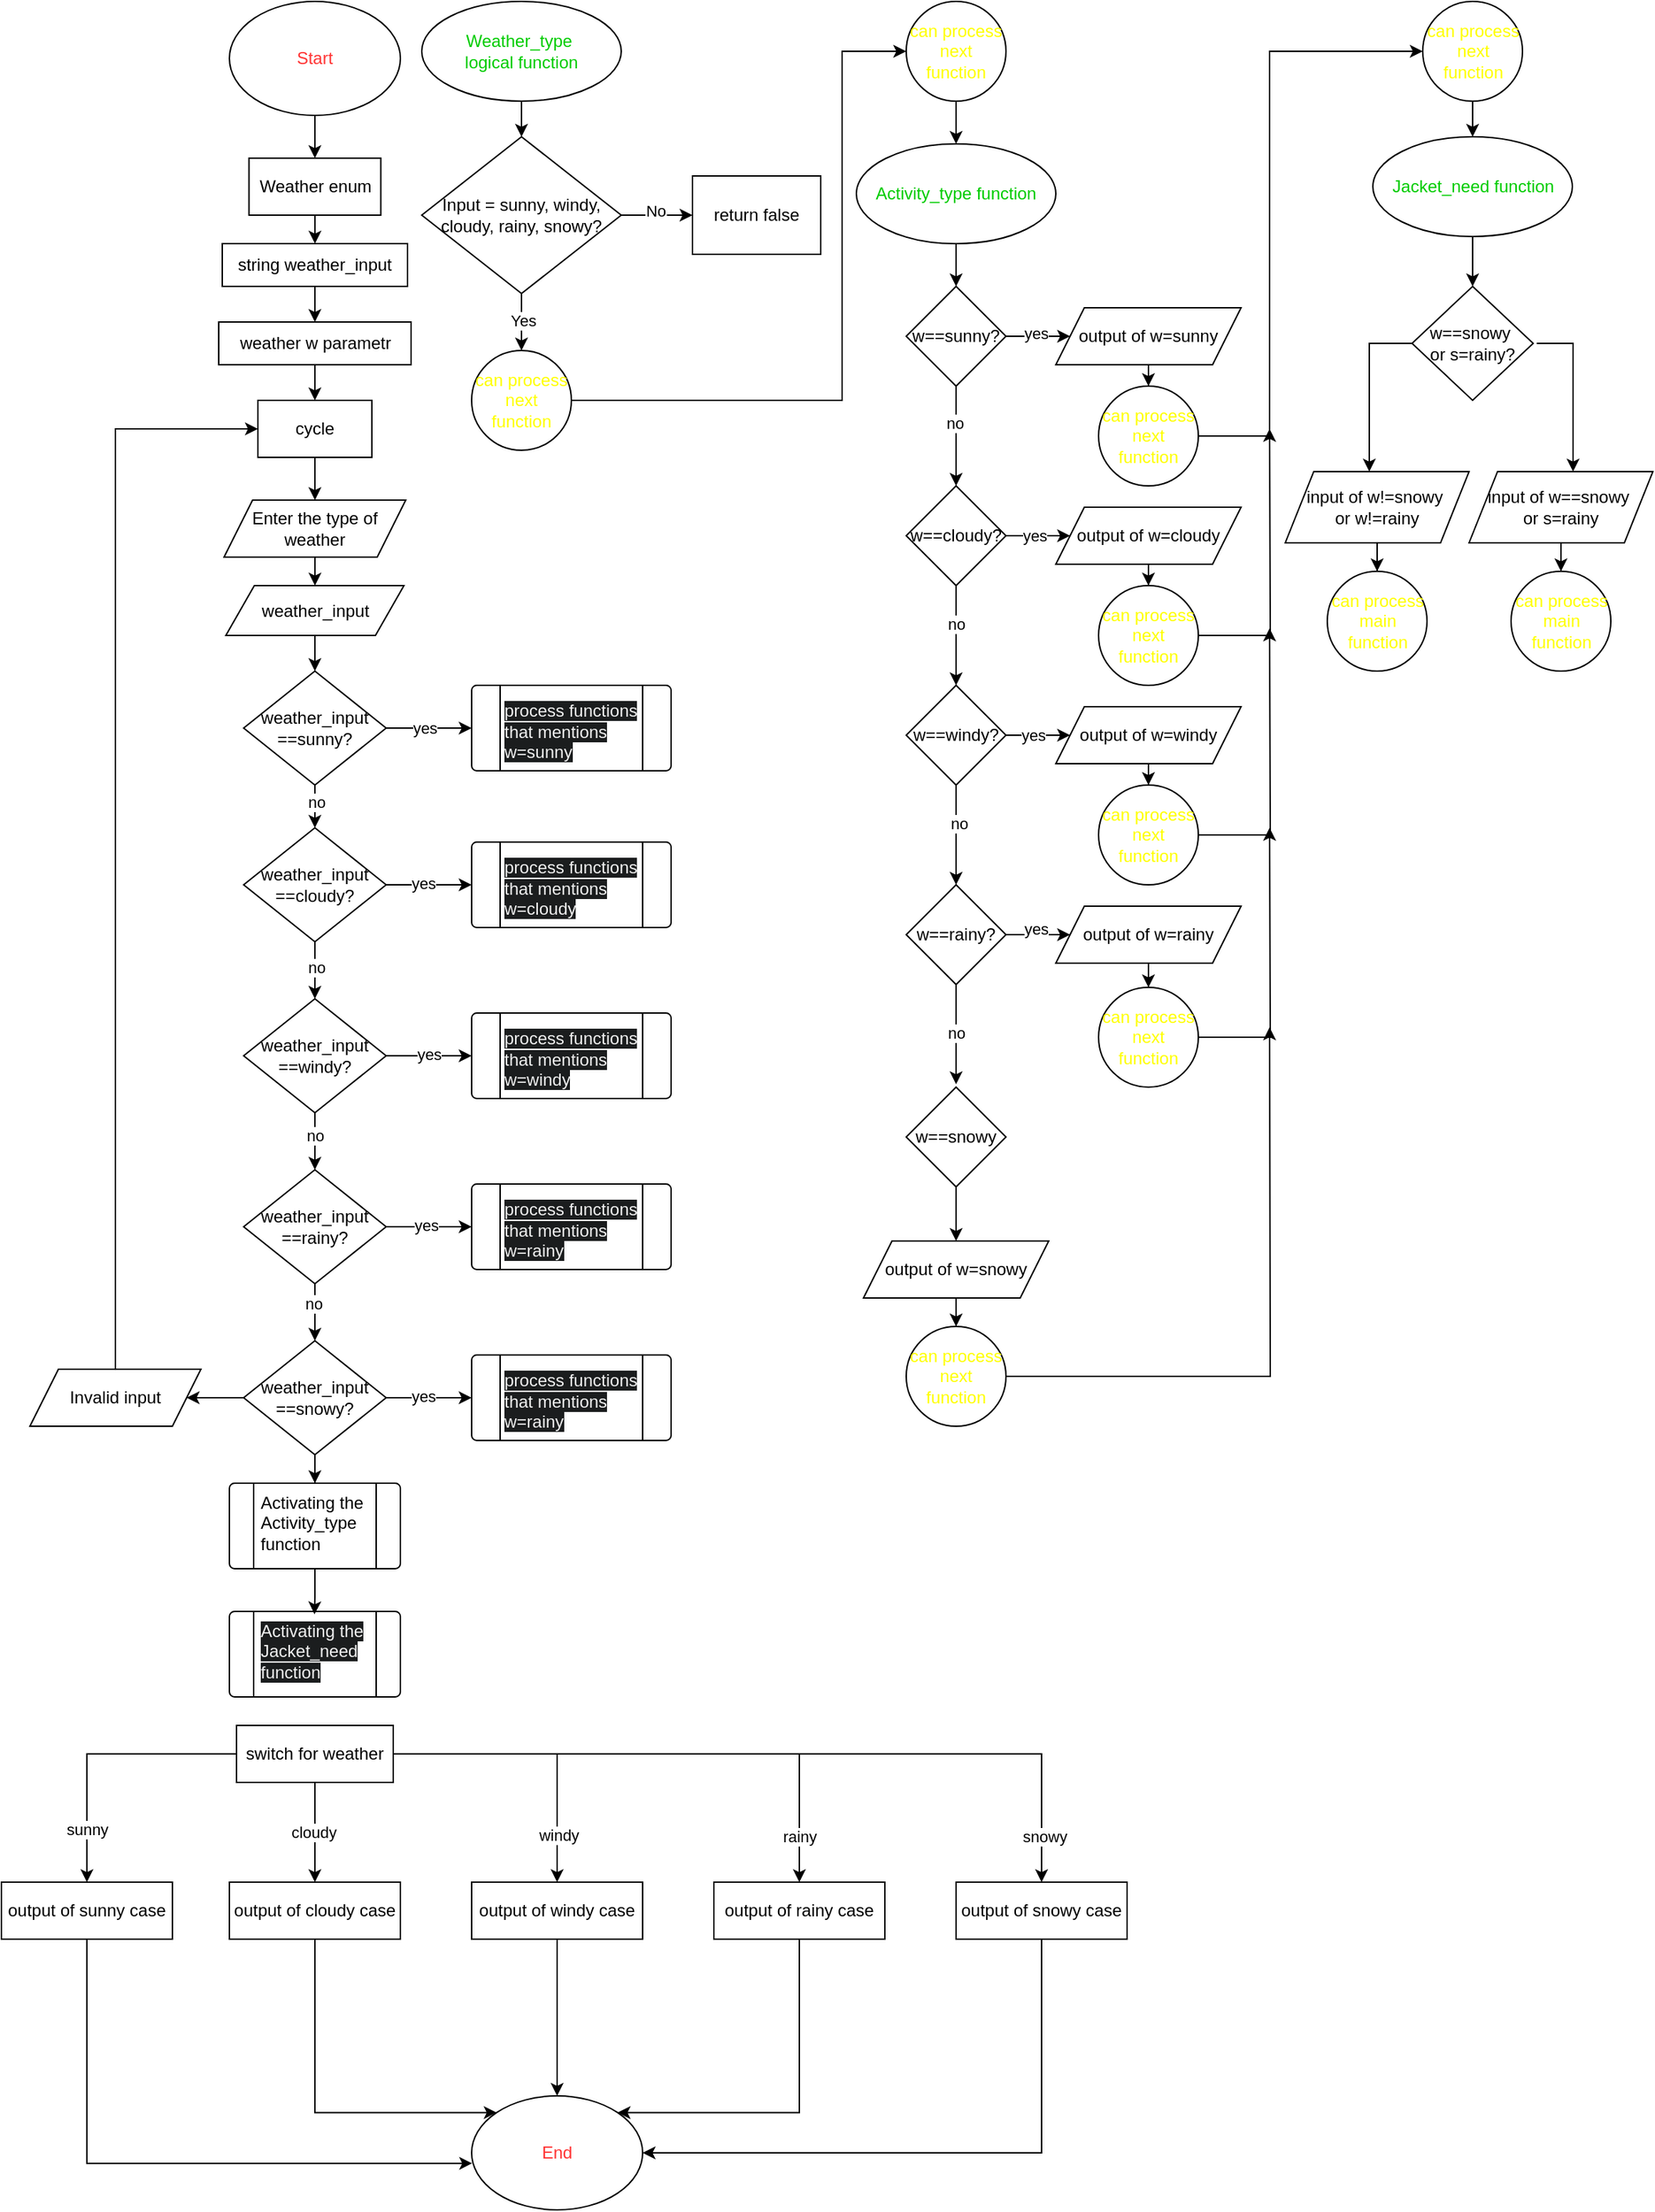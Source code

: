 <mxfile version="24.7.17">
  <diagram name="Страница — 1" id="KO-LhqCNToSgRL-L9lDW">
    <mxGraphModel dx="1221" dy="717" grid="1" gridSize="10" guides="1" tooltips="1" connect="1" arrows="1" fold="1" page="1" pageScale="1" pageWidth="1169" pageHeight="1654" math="0" shadow="0">
      <root>
        <mxCell id="0" />
        <mxCell id="1" parent="0" />
        <mxCell id="frXkskpRQ1eDV_mQN84O-4" style="edgeStyle=orthogonalEdgeStyle;rounded=0;orthogonalLoop=1;jettySize=auto;html=1;entryX=0.5;entryY=0;entryDx=0;entryDy=0;" edge="1" parent="1" source="frXkskpRQ1eDV_mQN84O-1" target="frXkskpRQ1eDV_mQN84O-2">
          <mxGeometry relative="1" as="geometry" />
        </mxCell>
        <mxCell id="frXkskpRQ1eDV_mQN84O-1" value="&lt;font color=&quot;#ff3333&quot;&gt;Start&lt;/font&gt;" style="ellipse;whiteSpace=wrap;html=1;" vertex="1" parent="1">
          <mxGeometry x="170" y="30" width="120" height="80" as="geometry" />
        </mxCell>
        <mxCell id="frXkskpRQ1eDV_mQN84O-156" style="edgeStyle=orthogonalEdgeStyle;rounded=0;orthogonalLoop=1;jettySize=auto;html=1;" edge="1" parent="1" source="frXkskpRQ1eDV_mQN84O-2" target="frXkskpRQ1eDV_mQN84O-155">
          <mxGeometry relative="1" as="geometry" />
        </mxCell>
        <mxCell id="frXkskpRQ1eDV_mQN84O-2" value="Weather enum" style="rounded=0;whiteSpace=wrap;html=1;" vertex="1" parent="1">
          <mxGeometry x="183.75" y="140" width="92.5" height="40" as="geometry" />
        </mxCell>
        <mxCell id="frXkskpRQ1eDV_mQN84O-6" value="" style="verticalLabelPosition=bottom;verticalAlign=top;html=1;shape=process;whiteSpace=wrap;rounded=1;size=0.14;arcSize=6;" vertex="1" parent="1">
          <mxGeometry x="340" y="510" width="140" height="60" as="geometry" />
        </mxCell>
        <mxCell id="frXkskpRQ1eDV_mQN84O-38" value="" style="group" vertex="1" connectable="0" parent="1">
          <mxGeometry x="305" y="30" width="280" height="315" as="geometry" />
        </mxCell>
        <mxCell id="frXkskpRQ1eDV_mQN84O-9" style="edgeStyle=orthogonalEdgeStyle;rounded=0;orthogonalLoop=1;jettySize=auto;html=1;" edge="1" parent="frXkskpRQ1eDV_mQN84O-38" source="frXkskpRQ1eDV_mQN84O-7" target="frXkskpRQ1eDV_mQN84O-8">
          <mxGeometry relative="1" as="geometry" />
        </mxCell>
        <mxCell id="frXkskpRQ1eDV_mQN84O-7" value="&lt;font color=&quot;#00cc00&quot;&gt;Weather_type&amp;nbsp;&lt;/font&gt;&lt;div&gt;&lt;font color=&quot;#00cc00&quot;&gt;logical function&lt;/font&gt;&lt;/div&gt;" style="ellipse;whiteSpace=wrap;html=1;" vertex="1" parent="frXkskpRQ1eDV_mQN84O-38">
          <mxGeometry width="140" height="70" as="geometry" />
        </mxCell>
        <mxCell id="frXkskpRQ1eDV_mQN84O-12" style="edgeStyle=orthogonalEdgeStyle;rounded=0;orthogonalLoop=1;jettySize=auto;html=1;" edge="1" parent="frXkskpRQ1eDV_mQN84O-38" source="frXkskpRQ1eDV_mQN84O-8">
          <mxGeometry relative="1" as="geometry">
            <mxPoint x="190" y="150" as="targetPoint" />
          </mxGeometry>
        </mxCell>
        <mxCell id="frXkskpRQ1eDV_mQN84O-13" value="No" style="edgeLabel;html=1;align=center;verticalAlign=middle;resizable=0;points=[];" vertex="1" connectable="0" parent="frXkskpRQ1eDV_mQN84O-12">
          <mxGeometry x="-0.05" y="3" relative="1" as="geometry">
            <mxPoint as="offset" />
          </mxGeometry>
        </mxCell>
        <mxCell id="frXkskpRQ1eDV_mQN84O-15" style="edgeStyle=orthogonalEdgeStyle;rounded=0;orthogonalLoop=1;jettySize=auto;html=1;" edge="1" parent="frXkskpRQ1eDV_mQN84O-38" source="frXkskpRQ1eDV_mQN84O-8">
          <mxGeometry relative="1" as="geometry">
            <mxPoint x="70" y="245" as="targetPoint" />
          </mxGeometry>
        </mxCell>
        <mxCell id="frXkskpRQ1eDV_mQN84O-16" value="Yes" style="edgeLabel;html=1;align=center;verticalAlign=middle;resizable=0;points=[];" vertex="1" connectable="0" parent="frXkskpRQ1eDV_mQN84O-15">
          <mxGeometry x="-0.095" y="1" relative="1" as="geometry">
            <mxPoint as="offset" />
          </mxGeometry>
        </mxCell>
        <mxCell id="frXkskpRQ1eDV_mQN84O-8" value="Input = sunny, windy, cloudy, rainy, snowy?" style="rhombus;whiteSpace=wrap;html=1;" vertex="1" parent="frXkskpRQ1eDV_mQN84O-38">
          <mxGeometry y="95" width="140" height="110" as="geometry" />
        </mxCell>
        <mxCell id="frXkskpRQ1eDV_mQN84O-14" value="return false" style="rounded=0;whiteSpace=wrap;html=1;" vertex="1" parent="frXkskpRQ1eDV_mQN84O-38">
          <mxGeometry x="190" y="122.5" width="90" height="55" as="geometry" />
        </mxCell>
        <mxCell id="frXkskpRQ1eDV_mQN84O-19" value="&lt;font color=&quot;#ffff00&quot;&gt;can process next function&lt;/font&gt;" style="ellipse;whiteSpace=wrap;html=1;" vertex="1" parent="frXkskpRQ1eDV_mQN84O-38">
          <mxGeometry x="35" y="245" width="70" height="70" as="geometry" />
        </mxCell>
        <mxCell id="frXkskpRQ1eDV_mQN84O-69" value="" style="group" vertex="1" connectable="0" parent="1">
          <mxGeometry x="610" y="30" width="270" height="1000" as="geometry" />
        </mxCell>
        <mxCell id="frXkskpRQ1eDV_mQN84O-23" style="edgeStyle=orthogonalEdgeStyle;rounded=0;orthogonalLoop=1;jettySize=auto;html=1;entryX=0.5;entryY=0;entryDx=0;entryDy=0;" edge="1" parent="frXkskpRQ1eDV_mQN84O-69" source="frXkskpRQ1eDV_mQN84O-18" target="frXkskpRQ1eDV_mQN84O-22">
          <mxGeometry relative="1" as="geometry" />
        </mxCell>
        <mxCell id="frXkskpRQ1eDV_mQN84O-18" value="&lt;font color=&quot;#00cc00&quot;&gt;Activity_type function&lt;/font&gt;" style="ellipse;whiteSpace=wrap;html=1;" vertex="1" parent="frXkskpRQ1eDV_mQN84O-69">
          <mxGeometry y="100" width="140" height="70" as="geometry" />
        </mxCell>
        <mxCell id="frXkskpRQ1eDV_mQN84O-21" style="edgeStyle=orthogonalEdgeStyle;rounded=0;orthogonalLoop=1;jettySize=auto;html=1;entryX=0.5;entryY=0;entryDx=0;entryDy=0;" edge="1" parent="frXkskpRQ1eDV_mQN84O-69" source="frXkskpRQ1eDV_mQN84O-20" target="frXkskpRQ1eDV_mQN84O-18">
          <mxGeometry relative="1" as="geometry" />
        </mxCell>
        <mxCell id="frXkskpRQ1eDV_mQN84O-20" value="&lt;font color=&quot;#ffff00&quot;&gt;can process next function&lt;/font&gt;" style="ellipse;whiteSpace=wrap;html=1;" vertex="1" parent="frXkskpRQ1eDV_mQN84O-69">
          <mxGeometry x="35" width="70" height="70" as="geometry" />
        </mxCell>
        <mxCell id="frXkskpRQ1eDV_mQN84O-25" style="edgeStyle=orthogonalEdgeStyle;rounded=0;orthogonalLoop=1;jettySize=auto;html=1;" edge="1" parent="frXkskpRQ1eDV_mQN84O-69" source="frXkskpRQ1eDV_mQN84O-22" target="frXkskpRQ1eDV_mQN84O-24">
          <mxGeometry relative="1" as="geometry" />
        </mxCell>
        <mxCell id="frXkskpRQ1eDV_mQN84O-29" value="yes" style="edgeLabel;html=1;align=center;verticalAlign=middle;resizable=0;points=[];" vertex="1" connectable="0" parent="frXkskpRQ1eDV_mQN84O-25">
          <mxGeometry x="0.127" y="2" relative="1" as="geometry">
            <mxPoint as="offset" />
          </mxGeometry>
        </mxCell>
        <mxCell id="frXkskpRQ1eDV_mQN84O-34" style="edgeStyle=orthogonalEdgeStyle;rounded=0;orthogonalLoop=1;jettySize=auto;html=1;" edge="1" parent="frXkskpRQ1eDV_mQN84O-69" source="frXkskpRQ1eDV_mQN84O-22" target="frXkskpRQ1eDV_mQN84O-26">
          <mxGeometry relative="1" as="geometry" />
        </mxCell>
        <mxCell id="frXkskpRQ1eDV_mQN84O-48" value="no" style="edgeLabel;html=1;align=center;verticalAlign=middle;resizable=0;points=[];" vertex="1" connectable="0" parent="frXkskpRQ1eDV_mQN84O-34">
          <mxGeometry x="-0.276" y="-1" relative="1" as="geometry">
            <mxPoint as="offset" />
          </mxGeometry>
        </mxCell>
        <mxCell id="frXkskpRQ1eDV_mQN84O-22" value="w==sunny?" style="rhombus;whiteSpace=wrap;html=1;" vertex="1" parent="frXkskpRQ1eDV_mQN84O-69">
          <mxGeometry x="35" y="200" width="70" height="70" as="geometry" />
        </mxCell>
        <mxCell id="frXkskpRQ1eDV_mQN84O-36" style="edgeStyle=orthogonalEdgeStyle;rounded=0;orthogonalLoop=1;jettySize=auto;html=1;" edge="1" parent="frXkskpRQ1eDV_mQN84O-69" source="frXkskpRQ1eDV_mQN84O-24" target="frXkskpRQ1eDV_mQN84O-33">
          <mxGeometry relative="1" as="geometry" />
        </mxCell>
        <mxCell id="frXkskpRQ1eDV_mQN84O-24" value="output of w=sunny" style="shape=parallelogram;perimeter=parallelogramPerimeter;whiteSpace=wrap;html=1;fixedSize=1;" vertex="1" parent="frXkskpRQ1eDV_mQN84O-69">
          <mxGeometry x="140" y="215" width="130" height="40" as="geometry" />
        </mxCell>
        <mxCell id="frXkskpRQ1eDV_mQN84O-31" style="edgeStyle=orthogonalEdgeStyle;rounded=0;orthogonalLoop=1;jettySize=auto;html=1;" edge="1" parent="frXkskpRQ1eDV_mQN84O-69" source="frXkskpRQ1eDV_mQN84O-26" target="frXkskpRQ1eDV_mQN84O-30">
          <mxGeometry relative="1" as="geometry" />
        </mxCell>
        <mxCell id="frXkskpRQ1eDV_mQN84O-32" value="yes" style="edgeLabel;html=1;align=center;verticalAlign=middle;resizable=0;points=[];" vertex="1" connectable="0" parent="frXkskpRQ1eDV_mQN84O-31">
          <mxGeometry x="0.091" relative="1" as="geometry">
            <mxPoint as="offset" />
          </mxGeometry>
        </mxCell>
        <mxCell id="frXkskpRQ1eDV_mQN84O-40" style="edgeStyle=orthogonalEdgeStyle;rounded=0;orthogonalLoop=1;jettySize=auto;html=1;" edge="1" parent="frXkskpRQ1eDV_mQN84O-69" source="frXkskpRQ1eDV_mQN84O-26" target="frXkskpRQ1eDV_mQN84O-39">
          <mxGeometry relative="1" as="geometry" />
        </mxCell>
        <mxCell id="frXkskpRQ1eDV_mQN84O-49" value="no" style="edgeLabel;html=1;align=center;verticalAlign=middle;resizable=0;points=[];" vertex="1" connectable="0" parent="frXkskpRQ1eDV_mQN84O-40">
          <mxGeometry x="-0.248" relative="1" as="geometry">
            <mxPoint as="offset" />
          </mxGeometry>
        </mxCell>
        <mxCell id="frXkskpRQ1eDV_mQN84O-26" value="w==cloudy?" style="rhombus;whiteSpace=wrap;html=1;" vertex="1" parent="frXkskpRQ1eDV_mQN84O-69">
          <mxGeometry x="35" y="340" width="70" height="70" as="geometry" />
        </mxCell>
        <mxCell id="frXkskpRQ1eDV_mQN84O-45" style="edgeStyle=orthogonalEdgeStyle;rounded=0;orthogonalLoop=1;jettySize=auto;html=1;" edge="1" parent="frXkskpRQ1eDV_mQN84O-69" source="frXkskpRQ1eDV_mQN84O-30" target="frXkskpRQ1eDV_mQN84O-44">
          <mxGeometry relative="1" as="geometry" />
        </mxCell>
        <mxCell id="frXkskpRQ1eDV_mQN84O-30" value="output of w=cloudy" style="shape=parallelogram;perimeter=parallelogramPerimeter;whiteSpace=wrap;html=1;fixedSize=1;" vertex="1" parent="frXkskpRQ1eDV_mQN84O-69">
          <mxGeometry x="140" y="355" width="130" height="40" as="geometry" />
        </mxCell>
        <mxCell id="frXkskpRQ1eDV_mQN84O-33" value="&lt;font color=&quot;#ffff00&quot;&gt;can process next function&lt;/font&gt;" style="ellipse;whiteSpace=wrap;html=1;" vertex="1" parent="frXkskpRQ1eDV_mQN84O-69">
          <mxGeometry x="170" y="270" width="70" height="70" as="geometry" />
        </mxCell>
        <mxCell id="frXkskpRQ1eDV_mQN84O-42" style="edgeStyle=orthogonalEdgeStyle;rounded=0;orthogonalLoop=1;jettySize=auto;html=1;" edge="1" parent="frXkskpRQ1eDV_mQN84O-69" source="frXkskpRQ1eDV_mQN84O-39" target="frXkskpRQ1eDV_mQN84O-41">
          <mxGeometry relative="1" as="geometry" />
        </mxCell>
        <mxCell id="frXkskpRQ1eDV_mQN84O-43" value="yes" style="edgeLabel;html=1;align=center;verticalAlign=middle;resizable=0;points=[];" vertex="1" connectable="0" parent="frXkskpRQ1eDV_mQN84O-42">
          <mxGeometry x="0.042" relative="1" as="geometry">
            <mxPoint as="offset" />
          </mxGeometry>
        </mxCell>
        <mxCell id="frXkskpRQ1eDV_mQN84O-47" style="edgeStyle=orthogonalEdgeStyle;rounded=0;orthogonalLoop=1;jettySize=auto;html=1;" edge="1" parent="frXkskpRQ1eDV_mQN84O-69" source="frXkskpRQ1eDV_mQN84O-39" target="frXkskpRQ1eDV_mQN84O-46">
          <mxGeometry relative="1" as="geometry" />
        </mxCell>
        <mxCell id="frXkskpRQ1eDV_mQN84O-50" value="no" style="edgeLabel;html=1;align=center;verticalAlign=middle;resizable=0;points=[];" vertex="1" connectable="0" parent="frXkskpRQ1eDV_mQN84O-47">
          <mxGeometry x="-0.248" y="2" relative="1" as="geometry">
            <mxPoint as="offset" />
          </mxGeometry>
        </mxCell>
        <mxCell id="frXkskpRQ1eDV_mQN84O-39" value="w==windy?" style="rhombus;whiteSpace=wrap;html=1;" vertex="1" parent="frXkskpRQ1eDV_mQN84O-69">
          <mxGeometry x="35" y="480" width="70" height="70" as="geometry" />
        </mxCell>
        <mxCell id="frXkskpRQ1eDV_mQN84O-68" style="edgeStyle=orthogonalEdgeStyle;rounded=0;orthogonalLoop=1;jettySize=auto;html=1;" edge="1" parent="frXkskpRQ1eDV_mQN84O-69" source="frXkskpRQ1eDV_mQN84O-41" target="frXkskpRQ1eDV_mQN84O-65">
          <mxGeometry relative="1" as="geometry" />
        </mxCell>
        <mxCell id="frXkskpRQ1eDV_mQN84O-41" value="output of w=windy" style="shape=parallelogram;perimeter=parallelogramPerimeter;whiteSpace=wrap;html=1;fixedSize=1;" vertex="1" parent="frXkskpRQ1eDV_mQN84O-69">
          <mxGeometry x="140" y="495" width="130" height="40" as="geometry" />
        </mxCell>
        <mxCell id="frXkskpRQ1eDV_mQN84O-151" style="edgeStyle=orthogonalEdgeStyle;rounded=0;orthogonalLoop=1;jettySize=auto;html=1;" edge="1" parent="frXkskpRQ1eDV_mQN84O-69" source="frXkskpRQ1eDV_mQN84O-44">
          <mxGeometry relative="1" as="geometry">
            <mxPoint x="290" y="300" as="targetPoint" />
          </mxGeometry>
        </mxCell>
        <mxCell id="frXkskpRQ1eDV_mQN84O-44" value="&lt;font color=&quot;#ffff00&quot;&gt;can process next function&lt;/font&gt;" style="ellipse;whiteSpace=wrap;html=1;" vertex="1" parent="frXkskpRQ1eDV_mQN84O-69">
          <mxGeometry x="170" y="410" width="70" height="70" as="geometry" />
        </mxCell>
        <mxCell id="frXkskpRQ1eDV_mQN84O-54" style="edgeStyle=orthogonalEdgeStyle;rounded=0;orthogonalLoop=1;jettySize=auto;html=1;" edge="1" parent="frXkskpRQ1eDV_mQN84O-69" source="frXkskpRQ1eDV_mQN84O-46">
          <mxGeometry relative="1" as="geometry">
            <mxPoint x="70" y="760" as="targetPoint" />
          </mxGeometry>
        </mxCell>
        <mxCell id="frXkskpRQ1eDV_mQN84O-55" value="no" style="edgeLabel;html=1;align=center;verticalAlign=middle;resizable=0;points=[];" vertex="1" connectable="0" parent="frXkskpRQ1eDV_mQN84O-54">
          <mxGeometry x="-0.054" relative="1" as="geometry">
            <mxPoint as="offset" />
          </mxGeometry>
        </mxCell>
        <mxCell id="frXkskpRQ1eDV_mQN84O-59" style="edgeStyle=orthogonalEdgeStyle;rounded=0;orthogonalLoop=1;jettySize=auto;html=1;entryX=0;entryY=0.5;entryDx=0;entryDy=0;" edge="1" parent="frXkskpRQ1eDV_mQN84O-69" source="frXkskpRQ1eDV_mQN84O-46" target="frXkskpRQ1eDV_mQN84O-56">
          <mxGeometry relative="1" as="geometry" />
        </mxCell>
        <mxCell id="frXkskpRQ1eDV_mQN84O-60" value="yes" style="edgeLabel;html=1;align=center;verticalAlign=middle;resizable=0;points=[];" vertex="1" connectable="0" parent="frXkskpRQ1eDV_mQN84O-59">
          <mxGeometry x="0.115" y="4" relative="1" as="geometry">
            <mxPoint as="offset" />
          </mxGeometry>
        </mxCell>
        <mxCell id="frXkskpRQ1eDV_mQN84O-46" value="w==rainy?" style="rhombus;whiteSpace=wrap;html=1;" vertex="1" parent="frXkskpRQ1eDV_mQN84O-69">
          <mxGeometry x="35" y="620" width="70" height="70" as="geometry" />
        </mxCell>
        <mxCell id="frXkskpRQ1eDV_mQN84O-61" style="edgeStyle=orthogonalEdgeStyle;rounded=0;orthogonalLoop=1;jettySize=auto;html=1;entryX=0.5;entryY=0;entryDx=0;entryDy=0;" edge="1" parent="frXkskpRQ1eDV_mQN84O-69" source="frXkskpRQ1eDV_mQN84O-51" target="frXkskpRQ1eDV_mQN84O-52">
          <mxGeometry relative="1" as="geometry" />
        </mxCell>
        <mxCell id="frXkskpRQ1eDV_mQN84O-51" value="w==snowy" style="rhombus;whiteSpace=wrap;html=1;" vertex="1" parent="frXkskpRQ1eDV_mQN84O-69">
          <mxGeometry x="35" y="762" width="70" height="70" as="geometry" />
        </mxCell>
        <mxCell id="frXkskpRQ1eDV_mQN84O-63" style="edgeStyle=orthogonalEdgeStyle;rounded=0;orthogonalLoop=1;jettySize=auto;html=1;entryX=0.5;entryY=0;entryDx=0;entryDy=0;" edge="1" parent="frXkskpRQ1eDV_mQN84O-69" source="frXkskpRQ1eDV_mQN84O-52" target="frXkskpRQ1eDV_mQN84O-62">
          <mxGeometry relative="1" as="geometry" />
        </mxCell>
        <mxCell id="frXkskpRQ1eDV_mQN84O-52" value="output of w=snowy" style="shape=parallelogram;perimeter=parallelogramPerimeter;whiteSpace=wrap;html=1;fixedSize=1;" vertex="1" parent="frXkskpRQ1eDV_mQN84O-69">
          <mxGeometry x="5" y="870" width="130" height="40" as="geometry" />
        </mxCell>
        <mxCell id="frXkskpRQ1eDV_mQN84O-67" style="edgeStyle=orthogonalEdgeStyle;rounded=0;orthogonalLoop=1;jettySize=auto;html=1;" edge="1" parent="frXkskpRQ1eDV_mQN84O-69" source="frXkskpRQ1eDV_mQN84O-56" target="frXkskpRQ1eDV_mQN84O-64">
          <mxGeometry relative="1" as="geometry" />
        </mxCell>
        <mxCell id="frXkskpRQ1eDV_mQN84O-56" value="output of w=rainy" style="shape=parallelogram;perimeter=parallelogramPerimeter;whiteSpace=wrap;html=1;fixedSize=1;" vertex="1" parent="frXkskpRQ1eDV_mQN84O-69">
          <mxGeometry x="140" y="635" width="130" height="40" as="geometry" />
        </mxCell>
        <mxCell id="frXkskpRQ1eDV_mQN84O-154" style="edgeStyle=orthogonalEdgeStyle;rounded=0;orthogonalLoop=1;jettySize=auto;html=1;" edge="1" parent="frXkskpRQ1eDV_mQN84O-69" source="frXkskpRQ1eDV_mQN84O-62">
          <mxGeometry relative="1" as="geometry">
            <mxPoint x="290" y="720" as="targetPoint" />
          </mxGeometry>
        </mxCell>
        <mxCell id="frXkskpRQ1eDV_mQN84O-62" value="&lt;font color=&quot;#ffff00&quot;&gt;can process next function&lt;/font&gt;" style="ellipse;whiteSpace=wrap;html=1;" vertex="1" parent="frXkskpRQ1eDV_mQN84O-69">
          <mxGeometry x="35" y="930" width="70" height="70" as="geometry" />
        </mxCell>
        <mxCell id="frXkskpRQ1eDV_mQN84O-153" style="edgeStyle=orthogonalEdgeStyle;rounded=0;orthogonalLoop=1;jettySize=auto;html=1;" edge="1" parent="frXkskpRQ1eDV_mQN84O-69" source="frXkskpRQ1eDV_mQN84O-64">
          <mxGeometry relative="1" as="geometry">
            <mxPoint x="290" y="580" as="targetPoint" />
          </mxGeometry>
        </mxCell>
        <mxCell id="frXkskpRQ1eDV_mQN84O-64" value="&lt;font color=&quot;#ffff00&quot;&gt;can process next function&lt;/font&gt;" style="ellipse;whiteSpace=wrap;html=1;" vertex="1" parent="frXkskpRQ1eDV_mQN84O-69">
          <mxGeometry x="170" y="692" width="70" height="70" as="geometry" />
        </mxCell>
        <mxCell id="frXkskpRQ1eDV_mQN84O-152" style="edgeStyle=orthogonalEdgeStyle;rounded=0;orthogonalLoop=1;jettySize=auto;html=1;" edge="1" parent="frXkskpRQ1eDV_mQN84O-69" source="frXkskpRQ1eDV_mQN84O-65">
          <mxGeometry relative="1" as="geometry">
            <mxPoint x="290" y="440" as="targetPoint" />
          </mxGeometry>
        </mxCell>
        <mxCell id="frXkskpRQ1eDV_mQN84O-65" value="&lt;font color=&quot;#ffff00&quot;&gt;can process next function&lt;/font&gt;" style="ellipse;whiteSpace=wrap;html=1;" vertex="1" parent="frXkskpRQ1eDV_mQN84O-69">
          <mxGeometry x="170" y="550" width="70" height="70" as="geometry" />
        </mxCell>
        <mxCell id="frXkskpRQ1eDV_mQN84O-71" style="edgeStyle=orthogonalEdgeStyle;rounded=0;orthogonalLoop=1;jettySize=auto;html=1;entryX=0;entryY=0.5;entryDx=0;entryDy=0;" edge="1" parent="1" source="frXkskpRQ1eDV_mQN84O-19" target="frXkskpRQ1eDV_mQN84O-20">
          <mxGeometry relative="1" as="geometry">
            <mxPoint x="600" y="70" as="targetPoint" />
            <Array as="points">
              <mxPoint x="600" y="310" />
              <mxPoint x="600" y="65" />
            </Array>
          </mxGeometry>
        </mxCell>
        <mxCell id="frXkskpRQ1eDV_mQN84O-136" style="edgeStyle=orthogonalEdgeStyle;rounded=0;orthogonalLoop=1;jettySize=auto;html=1;" edge="1" parent="1" source="frXkskpRQ1eDV_mQN84O-125" target="frXkskpRQ1eDV_mQN84O-128">
          <mxGeometry relative="1" as="geometry" />
        </mxCell>
        <mxCell id="frXkskpRQ1eDV_mQN84O-125" value="&lt;font color=&quot;#ffff00&quot;&gt;can process next function&lt;/font&gt;" style="ellipse;whiteSpace=wrap;html=1;" vertex="1" parent="1">
          <mxGeometry x="1007.5" y="30" width="70" height="70" as="geometry" />
        </mxCell>
        <mxCell id="frXkskpRQ1eDV_mQN84O-139" value="" style="edgeStyle=orthogonalEdgeStyle;rounded=0;orthogonalLoop=1;jettySize=auto;html=1;" edge="1" parent="1" source="frXkskpRQ1eDV_mQN84O-128" target="frXkskpRQ1eDV_mQN84O-137">
          <mxGeometry relative="1" as="geometry" />
        </mxCell>
        <mxCell id="frXkskpRQ1eDV_mQN84O-128" value="&lt;font color=&quot;#00cc00&quot;&gt;Jacket_need&lt;/font&gt;&lt;span style=&quot;color: rgb(0, 204, 0); background-color: initial;&quot;&gt;&amp;nbsp;function&lt;/span&gt;" style="ellipse;whiteSpace=wrap;html=1;" vertex="1" parent="1">
          <mxGeometry x="972.5" y="125" width="140" height="70" as="geometry" />
        </mxCell>
        <mxCell id="frXkskpRQ1eDV_mQN84O-143" style="edgeStyle=orthogonalEdgeStyle;rounded=0;orthogonalLoop=1;jettySize=auto;html=1;" edge="1" parent="1">
          <mxGeometry relative="1" as="geometry">
            <mxPoint x="970" y="360" as="targetPoint" />
            <mxPoint x="1000" y="270" as="sourcePoint" />
            <Array as="points">
              <mxPoint x="970" y="270" />
              <mxPoint x="970" y="360" />
            </Array>
          </mxGeometry>
        </mxCell>
        <mxCell id="frXkskpRQ1eDV_mQN84O-145" style="edgeStyle=orthogonalEdgeStyle;rounded=0;orthogonalLoop=1;jettySize=auto;html=1;" edge="1" parent="1">
          <mxGeometry relative="1" as="geometry">
            <mxPoint x="1113" y="360" as="targetPoint" />
            <mxPoint x="1087.5" y="270" as="sourcePoint" />
            <Array as="points">
              <mxPoint x="1112.5" y="270" />
            </Array>
          </mxGeometry>
        </mxCell>
        <mxCell id="frXkskpRQ1eDV_mQN84O-137" value="w==snowy&amp;nbsp;&lt;div&gt;or s=rainy?&lt;/div&gt;" style="rhombus;whiteSpace=wrap;html=1;" vertex="1" parent="1">
          <mxGeometry x="1000" y="230" width="85" height="80" as="geometry" />
        </mxCell>
        <mxCell id="frXkskpRQ1eDV_mQN84O-148" style="edgeStyle=orthogonalEdgeStyle;rounded=0;orthogonalLoop=1;jettySize=auto;html=1;" edge="1" parent="1" source="frXkskpRQ1eDV_mQN84O-140" target="frXkskpRQ1eDV_mQN84O-147">
          <mxGeometry relative="1" as="geometry" />
        </mxCell>
        <mxCell id="frXkskpRQ1eDV_mQN84O-140" value="input of w==snowy&amp;nbsp;&lt;div&gt;or s=rainy&lt;/div&gt;" style="shape=parallelogram;perimeter=parallelogramPerimeter;whiteSpace=wrap;html=1;fixedSize=1;" vertex="1" parent="1">
          <mxGeometry x="1040" y="360" width="129" height="50" as="geometry" />
        </mxCell>
        <mxCell id="frXkskpRQ1eDV_mQN84O-149" style="edgeStyle=orthogonalEdgeStyle;rounded=0;orthogonalLoop=1;jettySize=auto;html=1;" edge="1" parent="1" source="frXkskpRQ1eDV_mQN84O-142" target="frXkskpRQ1eDV_mQN84O-146">
          <mxGeometry relative="1" as="geometry" />
        </mxCell>
        <mxCell id="frXkskpRQ1eDV_mQN84O-142" value="input of w!=snowy&amp;nbsp;&lt;div&gt;or w!=rainy&lt;/div&gt;" style="shape=parallelogram;perimeter=parallelogramPerimeter;whiteSpace=wrap;html=1;fixedSize=1;" vertex="1" parent="1">
          <mxGeometry x="911" y="360" width="129" height="50" as="geometry" />
        </mxCell>
        <mxCell id="frXkskpRQ1eDV_mQN84O-146" value="&lt;font color=&quot;#ffff00&quot;&gt;can process main function&lt;/font&gt;" style="ellipse;whiteSpace=wrap;html=1;" vertex="1" parent="1">
          <mxGeometry x="940.5" y="430" width="70" height="70" as="geometry" />
        </mxCell>
        <mxCell id="frXkskpRQ1eDV_mQN84O-147" value="&lt;font color=&quot;#ffff00&quot;&gt;can process main function&lt;/font&gt;" style="ellipse;whiteSpace=wrap;html=1;" vertex="1" parent="1">
          <mxGeometry x="1069.5" y="430" width="70" height="70" as="geometry" />
        </mxCell>
        <mxCell id="frXkskpRQ1eDV_mQN84O-150" style="edgeStyle=orthogonalEdgeStyle;rounded=0;orthogonalLoop=1;jettySize=auto;html=1;entryX=0;entryY=0.5;entryDx=0;entryDy=0;" edge="1" parent="1" source="frXkskpRQ1eDV_mQN84O-33" target="frXkskpRQ1eDV_mQN84O-125">
          <mxGeometry relative="1" as="geometry">
            <mxPoint x="910" y="335" as="targetPoint" />
            <Array as="points">
              <mxPoint x="900" y="335" />
              <mxPoint x="900" y="65" />
            </Array>
          </mxGeometry>
        </mxCell>
        <mxCell id="frXkskpRQ1eDV_mQN84O-158" style="edgeStyle=orthogonalEdgeStyle;rounded=0;orthogonalLoop=1;jettySize=auto;html=1;entryX=0.5;entryY=0;entryDx=0;entryDy=0;" edge="1" parent="1" source="frXkskpRQ1eDV_mQN84O-155" target="frXkskpRQ1eDV_mQN84O-157">
          <mxGeometry relative="1" as="geometry">
            <mxPoint x="230" y="270" as="targetPoint" />
          </mxGeometry>
        </mxCell>
        <mxCell id="frXkskpRQ1eDV_mQN84O-155" value="string weather_input" style="rounded=0;whiteSpace=wrap;html=1;" vertex="1" parent="1">
          <mxGeometry x="165" y="200" width="130" height="30" as="geometry" />
        </mxCell>
        <mxCell id="frXkskpRQ1eDV_mQN84O-161" style="edgeStyle=orthogonalEdgeStyle;rounded=0;orthogonalLoop=1;jettySize=auto;html=1;entryX=0.5;entryY=0;entryDx=0;entryDy=0;" edge="1" parent="1" source="frXkskpRQ1eDV_mQN84O-157" target="frXkskpRQ1eDV_mQN84O-160">
          <mxGeometry relative="1" as="geometry">
            <mxPoint x="230" y="330" as="targetPoint" />
          </mxGeometry>
        </mxCell>
        <mxCell id="frXkskpRQ1eDV_mQN84O-157" value="weather w parametr" style="rounded=0;whiteSpace=wrap;html=1;" vertex="1" parent="1">
          <mxGeometry x="162.5" y="255" width="135" height="30" as="geometry" />
        </mxCell>
        <mxCell id="frXkskpRQ1eDV_mQN84O-164" value="" style="edgeStyle=orthogonalEdgeStyle;rounded=0;orthogonalLoop=1;jettySize=auto;html=1;" edge="1" parent="1" source="frXkskpRQ1eDV_mQN84O-160" target="frXkskpRQ1eDV_mQN84O-163">
          <mxGeometry relative="1" as="geometry" />
        </mxCell>
        <mxCell id="frXkskpRQ1eDV_mQN84O-160" value="cycle" style="rounded=0;whiteSpace=wrap;html=1;" vertex="1" parent="1">
          <mxGeometry x="190" y="310" width="80" height="40" as="geometry" />
        </mxCell>
        <mxCell id="frXkskpRQ1eDV_mQN84O-166" style="edgeStyle=orthogonalEdgeStyle;rounded=0;orthogonalLoop=1;jettySize=auto;html=1;entryX=0.5;entryY=0;entryDx=0;entryDy=0;" edge="1" parent="1" source="frXkskpRQ1eDV_mQN84O-163" target="frXkskpRQ1eDV_mQN84O-165">
          <mxGeometry relative="1" as="geometry" />
        </mxCell>
        <mxCell id="frXkskpRQ1eDV_mQN84O-163" value="Enter the type of weather" style="shape=parallelogram;perimeter=parallelogramPerimeter;whiteSpace=wrap;html=1;fixedSize=1;" vertex="1" parent="1">
          <mxGeometry x="166.25" y="380" width="127.5" height="40" as="geometry" />
        </mxCell>
        <mxCell id="frXkskpRQ1eDV_mQN84O-168" style="edgeStyle=orthogonalEdgeStyle;rounded=0;orthogonalLoop=1;jettySize=auto;html=1;entryX=0.5;entryY=0;entryDx=0;entryDy=0;" edge="1" parent="1" source="frXkskpRQ1eDV_mQN84O-165" target="frXkskpRQ1eDV_mQN84O-167">
          <mxGeometry relative="1" as="geometry" />
        </mxCell>
        <mxCell id="frXkskpRQ1eDV_mQN84O-165" value="weather_input" style="shape=parallelogram;perimeter=parallelogramPerimeter;whiteSpace=wrap;html=1;fixedSize=1;" vertex="1" parent="1">
          <mxGeometry x="167.5" y="440" width="125" height="35" as="geometry" />
        </mxCell>
        <mxCell id="frXkskpRQ1eDV_mQN84O-169" style="edgeStyle=orthogonalEdgeStyle;rounded=0;orthogonalLoop=1;jettySize=auto;html=1;" edge="1" parent="1" source="frXkskpRQ1eDV_mQN84O-167">
          <mxGeometry relative="1" as="geometry">
            <mxPoint x="340" y="540" as="targetPoint" />
          </mxGeometry>
        </mxCell>
        <mxCell id="frXkskpRQ1eDV_mQN84O-201" value="yes" style="edgeLabel;html=1;align=center;verticalAlign=middle;resizable=0;points=[];" vertex="1" connectable="0" parent="frXkskpRQ1eDV_mQN84O-169">
          <mxGeometry x="-0.118" relative="1" as="geometry">
            <mxPoint as="offset" />
          </mxGeometry>
        </mxCell>
        <mxCell id="frXkskpRQ1eDV_mQN84O-174" style="edgeStyle=orthogonalEdgeStyle;rounded=0;orthogonalLoop=1;jettySize=auto;html=1;" edge="1" parent="1" source="frXkskpRQ1eDV_mQN84O-167" target="frXkskpRQ1eDV_mQN84O-173">
          <mxGeometry relative="1" as="geometry" />
        </mxCell>
        <mxCell id="frXkskpRQ1eDV_mQN84O-197" value="no" style="edgeLabel;html=1;align=center;verticalAlign=middle;resizable=0;points=[];" vertex="1" connectable="0" parent="frXkskpRQ1eDV_mQN84O-174">
          <mxGeometry x="0.253" y="1" relative="1" as="geometry">
            <mxPoint as="offset" />
          </mxGeometry>
        </mxCell>
        <mxCell id="frXkskpRQ1eDV_mQN84O-167" value="weather_input ==sunny?" style="rhombus;whiteSpace=wrap;html=1;" vertex="1" parent="1">
          <mxGeometry x="180" y="500" width="100" height="80" as="geometry" />
        </mxCell>
        <mxCell id="frXkskpRQ1eDV_mQN84O-172" value="&lt;br style=&quot;forced-color-adjust: none; border-color: rgb(0, 0, 0); color: rgb(240, 240, 240); font-family: Helvetica; font-size: 12px; font-style: normal; font-variant-ligatures: normal; font-variant-caps: normal; font-weight: 400; letter-spacing: normal; orphans: 2; text-align: center; text-indent: 0px; text-transform: none; widows: 2; word-spacing: 0px; -webkit-text-stroke-width: 0px; white-space: normal; background-color: rgb(27, 29, 30); text-decoration-thickness: initial; text-decoration-style: initial; text-decoration-color: initial;&quot;&gt;&lt;span style=&quot;forced-color-adjust: none; border-color: rgb(0, 0, 0); color: rgb(240, 240, 240); font-family: Helvetica; font-size: 12px; font-style: normal; font-variant-ligatures: normal; font-variant-caps: normal; font-weight: 400; letter-spacing: normal; orphans: 2; text-align: center; text-indent: 0px; text-transform: none; widows: 2; word-spacing: 0px; -webkit-text-stroke-width: 0px; white-space: normal; text-decoration-thickness: initial; text-decoration-style: initial; text-decoration-color: initial; background-color: rgb(27, 29, 30); float: none; display: inline !important;&quot;&gt;process functions that mentions w=sunny&lt;/span&gt;&lt;br style=&quot;forced-color-adjust: none; border-color: rgb(0, 0, 0); color: rgb(240, 240, 240); font-family: Helvetica; font-size: 12px; font-style: normal; font-variant-ligatures: normal; font-variant-caps: normal; font-weight: 400; letter-spacing: normal; orphans: 2; text-align: center; text-indent: 0px; text-transform: none; widows: 2; word-spacing: 0px; -webkit-text-stroke-width: 0px; white-space: normal; background-color: rgb(27, 29, 30); text-decoration-thickness: initial; text-decoration-style: initial; text-decoration-color: initial;&quot;&gt;" style="text;whiteSpace=wrap;html=1;" vertex="1" parent="1">
          <mxGeometry x="361" y="499.5" width="109" height="61" as="geometry" />
        </mxCell>
        <mxCell id="frXkskpRQ1eDV_mQN84O-177" style="edgeStyle=orthogonalEdgeStyle;rounded=0;orthogonalLoop=1;jettySize=auto;html=1;entryX=0;entryY=0.5;entryDx=0;entryDy=0;" edge="1" parent="1" source="frXkskpRQ1eDV_mQN84O-173" target="frXkskpRQ1eDV_mQN84O-175">
          <mxGeometry relative="1" as="geometry" />
        </mxCell>
        <mxCell id="frXkskpRQ1eDV_mQN84O-200" value="yes" style="edgeLabel;html=1;align=center;verticalAlign=middle;resizable=0;points=[];" vertex="1" connectable="0" parent="frXkskpRQ1eDV_mQN84O-177">
          <mxGeometry x="-0.144" y="1" relative="1" as="geometry">
            <mxPoint as="offset" />
          </mxGeometry>
        </mxCell>
        <mxCell id="frXkskpRQ1eDV_mQN84O-179" style="edgeStyle=orthogonalEdgeStyle;rounded=0;orthogonalLoop=1;jettySize=auto;html=1;entryX=0.5;entryY=0;entryDx=0;entryDy=0;" edge="1" parent="1" source="frXkskpRQ1eDV_mQN84O-173" target="frXkskpRQ1eDV_mQN84O-178">
          <mxGeometry relative="1" as="geometry" />
        </mxCell>
        <mxCell id="frXkskpRQ1eDV_mQN84O-198" value="no" style="edgeLabel;html=1;align=center;verticalAlign=middle;resizable=0;points=[];" vertex="1" connectable="0" parent="frXkskpRQ1eDV_mQN84O-179">
          <mxGeometry x="-0.133" y="1" relative="1" as="geometry">
            <mxPoint as="offset" />
          </mxGeometry>
        </mxCell>
        <mxCell id="frXkskpRQ1eDV_mQN84O-173" value="weather_input ==cloudy?" style="rhombus;whiteSpace=wrap;html=1;" vertex="1" parent="1">
          <mxGeometry x="180" y="610" width="100" height="80" as="geometry" />
        </mxCell>
        <mxCell id="frXkskpRQ1eDV_mQN84O-175" value="" style="verticalLabelPosition=bottom;verticalAlign=top;html=1;shape=process;whiteSpace=wrap;rounded=1;size=0.14;arcSize=6;" vertex="1" parent="1">
          <mxGeometry x="340" y="620" width="140" height="60" as="geometry" />
        </mxCell>
        <mxCell id="frXkskpRQ1eDV_mQN84O-176" value="&lt;br style=&quot;forced-color-adjust: none; border-color: rgb(0, 0, 0); color: rgb(240, 240, 240); font-family: Helvetica; font-size: 12px; font-style: normal; font-variant-ligatures: normal; font-variant-caps: normal; font-weight: 400; letter-spacing: normal; orphans: 2; text-align: center; text-indent: 0px; text-transform: none; widows: 2; word-spacing: 0px; -webkit-text-stroke-width: 0px; white-space: normal; background-color: rgb(27, 29, 30); text-decoration-thickness: initial; text-decoration-style: initial; text-decoration-color: initial;&quot;&gt;&lt;span style=&quot;forced-color-adjust: none; border-color: rgb(0, 0, 0); color: rgb(240, 240, 240); font-family: Helvetica; font-size: 12px; font-style: normal; font-variant-ligatures: normal; font-variant-caps: normal; font-weight: 400; letter-spacing: normal; orphans: 2; text-align: center; text-indent: 0px; text-transform: none; widows: 2; word-spacing: 0px; -webkit-text-stroke-width: 0px; white-space: normal; text-decoration-thickness: initial; text-decoration-style: initial; text-decoration-color: initial; background-color: rgb(27, 29, 30); float: none; display: inline !important;&quot;&gt;process functions that mentions w=cloudy&lt;/span&gt;" style="text;whiteSpace=wrap;html=1;" vertex="1" parent="1">
          <mxGeometry x="361" y="610" width="109" height="61" as="geometry" />
        </mxCell>
        <mxCell id="frXkskpRQ1eDV_mQN84O-182" style="edgeStyle=orthogonalEdgeStyle;rounded=0;orthogonalLoop=1;jettySize=auto;html=1;entryX=0;entryY=0.5;entryDx=0;entryDy=0;" edge="1" parent="1" source="frXkskpRQ1eDV_mQN84O-178" target="frXkskpRQ1eDV_mQN84O-180">
          <mxGeometry relative="1" as="geometry" />
        </mxCell>
        <mxCell id="frXkskpRQ1eDV_mQN84O-199" value="yes" style="edgeLabel;html=1;align=center;verticalAlign=middle;resizable=0;points=[];" vertex="1" connectable="0" parent="frXkskpRQ1eDV_mQN84O-182">
          <mxGeometry x="-0.011" y="1" relative="1" as="geometry">
            <mxPoint as="offset" />
          </mxGeometry>
        </mxCell>
        <mxCell id="frXkskpRQ1eDV_mQN84O-184" style="edgeStyle=orthogonalEdgeStyle;rounded=0;orthogonalLoop=1;jettySize=auto;html=1;" edge="1" parent="1" source="frXkskpRQ1eDV_mQN84O-178" target="frXkskpRQ1eDV_mQN84O-183">
          <mxGeometry relative="1" as="geometry" />
        </mxCell>
        <mxCell id="frXkskpRQ1eDV_mQN84O-194" value="no" style="edgeLabel;html=1;align=center;verticalAlign=middle;resizable=0;points=[];" vertex="1" connectable="0" parent="frXkskpRQ1eDV_mQN84O-184">
          <mxGeometry x="-0.233" relative="1" as="geometry">
            <mxPoint as="offset" />
          </mxGeometry>
        </mxCell>
        <mxCell id="frXkskpRQ1eDV_mQN84O-178" value="weather_input ==windy?" style="rhombus;whiteSpace=wrap;html=1;" vertex="1" parent="1">
          <mxGeometry x="180" y="730" width="100" height="80" as="geometry" />
        </mxCell>
        <mxCell id="frXkskpRQ1eDV_mQN84O-180" value="" style="verticalLabelPosition=bottom;verticalAlign=top;html=1;shape=process;whiteSpace=wrap;rounded=1;size=0.14;arcSize=6;" vertex="1" parent="1">
          <mxGeometry x="340" y="740" width="140" height="60" as="geometry" />
        </mxCell>
        <mxCell id="frXkskpRQ1eDV_mQN84O-181" value="&lt;br style=&quot;forced-color-adjust: none; border-color: rgb(0, 0, 0); color: rgb(240, 240, 240); font-family: Helvetica; font-size: 12px; font-style: normal; font-variant-ligatures: normal; font-variant-caps: normal; font-weight: 400; letter-spacing: normal; orphans: 2; text-align: center; text-indent: 0px; text-transform: none; widows: 2; word-spacing: 0px; -webkit-text-stroke-width: 0px; white-space: normal; background-color: rgb(27, 29, 30); text-decoration-thickness: initial; text-decoration-style: initial; text-decoration-color: initial;&quot;&gt;&lt;span style=&quot;forced-color-adjust: none; border-color: rgb(0, 0, 0); color: rgb(240, 240, 240); font-family: Helvetica; font-size: 12px; font-style: normal; font-variant-ligatures: normal; font-variant-caps: normal; font-weight: 400; letter-spacing: normal; orphans: 2; text-align: center; text-indent: 0px; text-transform: none; widows: 2; word-spacing: 0px; -webkit-text-stroke-width: 0px; white-space: normal; text-decoration-thickness: initial; text-decoration-style: initial; text-decoration-color: initial; background-color: rgb(27, 29, 30); float: none; display: inline !important;&quot;&gt;process functions that mentions w=windy&lt;/span&gt;" style="text;whiteSpace=wrap;html=1;" vertex="1" parent="1">
          <mxGeometry x="361" y="730" width="109" height="61" as="geometry" />
        </mxCell>
        <mxCell id="frXkskpRQ1eDV_mQN84O-186" style="edgeStyle=orthogonalEdgeStyle;rounded=0;orthogonalLoop=1;jettySize=auto;html=1;entryX=0;entryY=0.5;entryDx=0;entryDy=0;" edge="1" parent="1" source="frXkskpRQ1eDV_mQN84O-183" target="frXkskpRQ1eDV_mQN84O-185">
          <mxGeometry relative="1" as="geometry" />
        </mxCell>
        <mxCell id="frXkskpRQ1eDV_mQN84O-196" value="yes" style="edgeLabel;html=1;align=center;verticalAlign=middle;resizable=0;points=[];" vertex="1" connectable="0" parent="frXkskpRQ1eDV_mQN84O-186">
          <mxGeometry x="-0.078" y="1" relative="1" as="geometry">
            <mxPoint as="offset" />
          </mxGeometry>
        </mxCell>
        <mxCell id="frXkskpRQ1eDV_mQN84O-189" style="edgeStyle=orthogonalEdgeStyle;rounded=0;orthogonalLoop=1;jettySize=auto;html=1;entryX=0.5;entryY=0;entryDx=0;entryDy=0;" edge="1" parent="1" source="frXkskpRQ1eDV_mQN84O-183" target="frXkskpRQ1eDV_mQN84O-188">
          <mxGeometry relative="1" as="geometry" />
        </mxCell>
        <mxCell id="frXkskpRQ1eDV_mQN84O-195" value="no" style="edgeLabel;html=1;align=center;verticalAlign=middle;resizable=0;points=[];" vertex="1" connectable="0" parent="frXkskpRQ1eDV_mQN84O-189">
          <mxGeometry x="-0.333" y="-1" relative="1" as="geometry">
            <mxPoint as="offset" />
          </mxGeometry>
        </mxCell>
        <mxCell id="frXkskpRQ1eDV_mQN84O-183" value="weather_input ==rainy?" style="rhombus;whiteSpace=wrap;html=1;" vertex="1" parent="1">
          <mxGeometry x="180" y="850" width="100" height="80" as="geometry" />
        </mxCell>
        <mxCell id="frXkskpRQ1eDV_mQN84O-185" value="" style="verticalLabelPosition=bottom;verticalAlign=top;html=1;shape=process;whiteSpace=wrap;rounded=1;size=0.14;arcSize=6;" vertex="1" parent="1">
          <mxGeometry x="340" y="860" width="140" height="60" as="geometry" />
        </mxCell>
        <mxCell id="frXkskpRQ1eDV_mQN84O-187" value="&lt;br style=&quot;forced-color-adjust: none; border-color: rgb(0, 0, 0); color: rgb(240, 240, 240); font-family: Helvetica; font-size: 12px; font-style: normal; font-variant-ligatures: normal; font-variant-caps: normal; font-weight: 400; letter-spacing: normal; orphans: 2; text-align: center; text-indent: 0px; text-transform: none; widows: 2; word-spacing: 0px; -webkit-text-stroke-width: 0px; white-space: normal; background-color: rgb(27, 29, 30); text-decoration-thickness: initial; text-decoration-style: initial; text-decoration-color: initial;&quot;&gt;&lt;span style=&quot;forced-color-adjust: none; border-color: rgb(0, 0, 0); color: rgb(240, 240, 240); font-family: Helvetica; font-size: 12px; font-style: normal; font-variant-ligatures: normal; font-variant-caps: normal; font-weight: 400; letter-spacing: normal; orphans: 2; text-align: center; text-indent: 0px; text-transform: none; widows: 2; word-spacing: 0px; -webkit-text-stroke-width: 0px; white-space: normal; text-decoration-thickness: initial; text-decoration-style: initial; text-decoration-color: initial; background-color: rgb(27, 29, 30); float: none; display: inline !important;&quot;&gt;process functions that mentions w=rainy&lt;/span&gt;" style="text;whiteSpace=wrap;html=1;" vertex="1" parent="1">
          <mxGeometry x="361" y="850" width="109" height="61" as="geometry" />
        </mxCell>
        <mxCell id="frXkskpRQ1eDV_mQN84O-191" style="edgeStyle=orthogonalEdgeStyle;rounded=0;orthogonalLoop=1;jettySize=auto;html=1;entryX=0;entryY=0.5;entryDx=0;entryDy=0;" edge="1" parent="1" source="frXkskpRQ1eDV_mQN84O-188" target="frXkskpRQ1eDV_mQN84O-190">
          <mxGeometry relative="1" as="geometry" />
        </mxCell>
        <mxCell id="frXkskpRQ1eDV_mQN84O-202" value="yes" style="edgeLabel;html=1;align=center;verticalAlign=middle;resizable=0;points=[];" vertex="1" connectable="0" parent="frXkskpRQ1eDV_mQN84O-191">
          <mxGeometry x="-0.144" y="1" relative="1" as="geometry">
            <mxPoint as="offset" />
          </mxGeometry>
        </mxCell>
        <mxCell id="frXkskpRQ1eDV_mQN84O-205" style="edgeStyle=orthogonalEdgeStyle;rounded=0;orthogonalLoop=1;jettySize=auto;html=1;" edge="1" parent="1" source="frXkskpRQ1eDV_mQN84O-188" target="frXkskpRQ1eDV_mQN84O-203">
          <mxGeometry relative="1" as="geometry" />
        </mxCell>
        <mxCell id="frXkskpRQ1eDV_mQN84O-211" style="edgeStyle=orthogonalEdgeStyle;rounded=0;orthogonalLoop=1;jettySize=auto;html=1;" edge="1" parent="1" source="frXkskpRQ1eDV_mQN84O-188" target="frXkskpRQ1eDV_mQN84O-209">
          <mxGeometry relative="1" as="geometry" />
        </mxCell>
        <mxCell id="frXkskpRQ1eDV_mQN84O-188" value="weather_input ==snowy?" style="rhombus;whiteSpace=wrap;html=1;" vertex="1" parent="1">
          <mxGeometry x="180" y="970" width="100" height="80" as="geometry" />
        </mxCell>
        <mxCell id="frXkskpRQ1eDV_mQN84O-190" value="" style="verticalLabelPosition=bottom;verticalAlign=top;html=1;shape=process;whiteSpace=wrap;rounded=1;size=0.14;arcSize=6;" vertex="1" parent="1">
          <mxGeometry x="340" y="980" width="140" height="60" as="geometry" />
        </mxCell>
        <mxCell id="frXkskpRQ1eDV_mQN84O-192" value="&lt;br style=&quot;forced-color-adjust: none; border-color: rgb(0, 0, 0); color: rgb(240, 240, 240); font-family: Helvetica; font-size: 12px; font-style: normal; font-variant-ligatures: normal; font-variant-caps: normal; font-weight: 400; letter-spacing: normal; orphans: 2; text-align: center; text-indent: 0px; text-transform: none; widows: 2; word-spacing: 0px; -webkit-text-stroke-width: 0px; white-space: normal; background-color: rgb(27, 29, 30); text-decoration-thickness: initial; text-decoration-style: initial; text-decoration-color: initial;&quot;&gt;&lt;span style=&quot;forced-color-adjust: none; border-color: rgb(0, 0, 0); color: rgb(240, 240, 240); font-family: Helvetica; font-size: 12px; font-style: normal; font-variant-ligatures: normal; font-variant-caps: normal; font-weight: 400; letter-spacing: normal; orphans: 2; text-align: center; text-indent: 0px; text-transform: none; widows: 2; word-spacing: 0px; -webkit-text-stroke-width: 0px; white-space: normal; text-decoration-thickness: initial; text-decoration-style: initial; text-decoration-color: initial; background-color: rgb(27, 29, 30); float: none; display: inline !important;&quot;&gt;process functions that mentions w=rainy&lt;/span&gt;" style="text;whiteSpace=wrap;html=1;" vertex="1" parent="1">
          <mxGeometry x="361" y="970" width="109" height="61" as="geometry" />
        </mxCell>
        <mxCell id="frXkskpRQ1eDV_mQN84O-206" style="edgeStyle=orthogonalEdgeStyle;rounded=0;orthogonalLoop=1;jettySize=auto;html=1;entryX=0;entryY=0.5;entryDx=0;entryDy=0;" edge="1" parent="1" source="frXkskpRQ1eDV_mQN84O-203" target="frXkskpRQ1eDV_mQN84O-160">
          <mxGeometry relative="1" as="geometry">
            <mxPoint x="90" y="330" as="targetPoint" />
            <Array as="points">
              <mxPoint x="90" y="330" />
            </Array>
          </mxGeometry>
        </mxCell>
        <mxCell id="frXkskpRQ1eDV_mQN84O-203" value="Invalid input" style="shape=parallelogram;perimeter=parallelogramPerimeter;whiteSpace=wrap;html=1;fixedSize=1;" vertex="1" parent="1">
          <mxGeometry x="30" y="990" width="120" height="40" as="geometry" />
        </mxCell>
        <mxCell id="frXkskpRQ1eDV_mQN84O-207" value="&#xa;&lt;br style=&quot;forced-color-adjust: none; border-color: rgb(0, 0, 0); color: rgb(240, 240, 240); font-family: Helvetica; font-size: 12px; font-style: normal; font-variant-ligatures: normal; font-variant-caps: normal; font-weight: 400; letter-spacing: normal; orphans: 2; text-indent: 0px; text-transform: none; widows: 2; word-spacing: 0px; -webkit-text-stroke-width: 0px; white-space: normal; text-decoration-thickness: initial; text-decoration-style: initial; text-decoration-color: initial; text-align: center; background-color: rgb(27, 29, 30);&quot;&gt;&lt;span style=&quot;forced-color-adjust: none; border-color: rgb(0, 0, 0); color: rgb(240, 240, 240); font-family: Helvetica; font-size: 12px; font-style: normal; font-variant-ligatures: normal; font-variant-caps: normal; font-weight: 400; letter-spacing: normal; orphans: 2; text-indent: 0px; text-transform: none; widows: 2; word-spacing: 0px; -webkit-text-stroke-width: 0px; white-space: normal; text-decoration-thickness: initial; text-decoration-style: initial; text-decoration-color: initial; text-align: center; background-color: rgb(27, 29, 30); float: none; display: inline !important;&quot;&gt;process functions that mentions w=rainy&lt;/span&gt;&#xa;&#xa;" style="verticalLabelPosition=bottom;verticalAlign=top;html=1;shape=process;whiteSpace=wrap;rounded=1;size=0.14;arcSize=6;" vertex="1" parent="1">
          <mxGeometry x="170" y="1070" width="120" height="60" as="geometry" />
        </mxCell>
        <mxCell id="frXkskpRQ1eDV_mQN84O-208" value="" style="verticalLabelPosition=bottom;verticalAlign=top;html=1;shape=process;whiteSpace=wrap;rounded=1;size=0.14;arcSize=6;" vertex="1" parent="1">
          <mxGeometry x="170" y="1160" width="120" height="60" as="geometry" />
        </mxCell>
        <mxCell id="frXkskpRQ1eDV_mQN84O-209" value="Activating the Activity_type function" style="text;whiteSpace=wrap;html=1;" vertex="1" parent="1">
          <mxGeometry x="190" y="1070" width="80" height="50" as="geometry" />
        </mxCell>
        <mxCell id="frXkskpRQ1eDV_mQN84O-210" value="&lt;span style=&quot;color: rgb(240, 240, 240); font-family: Helvetica; font-size: 12px; font-style: normal; font-variant-ligatures: normal; font-variant-caps: normal; font-weight: 400; letter-spacing: normal; orphans: 2; text-align: left; text-indent: 0px; text-transform: none; widows: 2; word-spacing: 0px; -webkit-text-stroke-width: 0px; white-space: normal; background-color: rgb(27, 29, 30); text-decoration-thickness: initial; text-decoration-style: initial; text-decoration-color: initial; display: inline !important; float: none;&quot;&gt;Activating the Jacket_need function&lt;/span&gt;" style="text;whiteSpace=wrap;html=1;" vertex="1" parent="1">
          <mxGeometry x="190" y="1160" width="110" height="40" as="geometry" />
        </mxCell>
        <mxCell id="frXkskpRQ1eDV_mQN84O-214" style="edgeStyle=orthogonalEdgeStyle;rounded=0;orthogonalLoop=1;jettySize=auto;html=1;entryX=0.361;entryY=0.05;entryDx=0;entryDy=0;entryPerimeter=0;" edge="1" parent="1" source="frXkskpRQ1eDV_mQN84O-207" target="frXkskpRQ1eDV_mQN84O-210">
          <mxGeometry relative="1" as="geometry" />
        </mxCell>
        <mxCell id="frXkskpRQ1eDV_mQN84O-218" style="edgeStyle=orthogonalEdgeStyle;rounded=0;orthogonalLoop=1;jettySize=auto;html=1;entryX=0.5;entryY=0;entryDx=0;entryDy=0;" edge="1" parent="1" source="frXkskpRQ1eDV_mQN84O-215" target="frXkskpRQ1eDV_mQN84O-216">
          <mxGeometry relative="1" as="geometry">
            <mxPoint x="70" y="1260" as="targetPoint" />
          </mxGeometry>
        </mxCell>
        <mxCell id="frXkskpRQ1eDV_mQN84O-223" value="sunny" style="edgeLabel;html=1;align=center;verticalAlign=middle;resizable=0;points=[];" vertex="1" connectable="0" parent="frXkskpRQ1eDV_mQN84O-218">
          <mxGeometry x="0.614" relative="1" as="geometry">
            <mxPoint as="offset" />
          </mxGeometry>
        </mxCell>
        <mxCell id="frXkskpRQ1eDV_mQN84O-221" style="edgeStyle=orthogonalEdgeStyle;rounded=0;orthogonalLoop=1;jettySize=auto;html=1;entryX=0.5;entryY=0;entryDx=0;entryDy=0;" edge="1" parent="1" source="frXkskpRQ1eDV_mQN84O-215" target="frXkskpRQ1eDV_mQN84O-220">
          <mxGeometry relative="1" as="geometry" />
        </mxCell>
        <mxCell id="frXkskpRQ1eDV_mQN84O-222" value="cloudy" style="edgeLabel;html=1;align=center;verticalAlign=middle;resizable=0;points=[];" vertex="1" connectable="0" parent="frXkskpRQ1eDV_mQN84O-221">
          <mxGeometry x="-0.019" y="-1" relative="1" as="geometry">
            <mxPoint as="offset" />
          </mxGeometry>
        </mxCell>
        <mxCell id="frXkskpRQ1eDV_mQN84O-225" style="edgeStyle=orthogonalEdgeStyle;rounded=0;orthogonalLoop=1;jettySize=auto;html=1;" edge="1" parent="1" source="frXkskpRQ1eDV_mQN84O-215" target="frXkskpRQ1eDV_mQN84O-224">
          <mxGeometry relative="1" as="geometry">
            <mxPoint x="400" y="1260" as="targetPoint" />
          </mxGeometry>
        </mxCell>
        <mxCell id="frXkskpRQ1eDV_mQN84O-226" value="windy" style="edgeLabel;html=1;align=center;verticalAlign=middle;resizable=0;points=[];" vertex="1" connectable="0" parent="frXkskpRQ1eDV_mQN84O-225">
          <mxGeometry x="0.671" y="1" relative="1" as="geometry">
            <mxPoint as="offset" />
          </mxGeometry>
        </mxCell>
        <mxCell id="frXkskpRQ1eDV_mQN84O-229" style="edgeStyle=orthogonalEdgeStyle;rounded=0;orthogonalLoop=1;jettySize=auto;html=1;" edge="1" parent="1" source="frXkskpRQ1eDV_mQN84O-215" target="frXkskpRQ1eDV_mQN84O-227">
          <mxGeometry relative="1" as="geometry">
            <mxPoint x="560" y="1260" as="targetPoint" />
          </mxGeometry>
        </mxCell>
        <mxCell id="frXkskpRQ1eDV_mQN84O-230" value="rainy" style="edgeLabel;html=1;align=center;verticalAlign=middle;resizable=0;points=[];" vertex="1" connectable="0" parent="frXkskpRQ1eDV_mQN84O-229">
          <mxGeometry x="0.826" relative="1" as="geometry">
            <mxPoint as="offset" />
          </mxGeometry>
        </mxCell>
        <mxCell id="frXkskpRQ1eDV_mQN84O-231" style="edgeStyle=orthogonalEdgeStyle;rounded=0;orthogonalLoop=1;jettySize=auto;html=1;entryX=0.5;entryY=0;entryDx=0;entryDy=0;" edge="1" parent="1" source="frXkskpRQ1eDV_mQN84O-215" target="frXkskpRQ1eDV_mQN84O-228">
          <mxGeometry relative="1" as="geometry">
            <mxPoint x="740" y="1260" as="targetPoint" />
          </mxGeometry>
        </mxCell>
        <mxCell id="frXkskpRQ1eDV_mQN84O-232" value="snowy" style="edgeLabel;html=1;align=center;verticalAlign=middle;resizable=0;points=[];" vertex="1" connectable="0" parent="frXkskpRQ1eDV_mQN84O-231">
          <mxGeometry x="0.88" y="2" relative="1" as="geometry">
            <mxPoint as="offset" />
          </mxGeometry>
        </mxCell>
        <mxCell id="frXkskpRQ1eDV_mQN84O-215" value="switch for weather" style="rounded=0;whiteSpace=wrap;html=1;" vertex="1" parent="1">
          <mxGeometry x="175" y="1240" width="110" height="40" as="geometry" />
        </mxCell>
        <mxCell id="frXkskpRQ1eDV_mQN84O-234" style="edgeStyle=orthogonalEdgeStyle;rounded=0;orthogonalLoop=1;jettySize=auto;html=1;entryX=0.003;entryY=0.592;entryDx=0;entryDy=0;entryPerimeter=0;" edge="1" parent="1" source="frXkskpRQ1eDV_mQN84O-216" target="frXkskpRQ1eDV_mQN84O-233">
          <mxGeometry relative="1" as="geometry">
            <mxPoint x="70" y="1550" as="targetPoint" />
            <Array as="points">
              <mxPoint x="70" y="1547" />
            </Array>
          </mxGeometry>
        </mxCell>
        <mxCell id="frXkskpRQ1eDV_mQN84O-216" value="output of sunny case" style="rounded=0;whiteSpace=wrap;html=1;" vertex="1" parent="1">
          <mxGeometry x="10" y="1350" width="120" height="40" as="geometry" />
        </mxCell>
        <mxCell id="frXkskpRQ1eDV_mQN84O-235" style="edgeStyle=orthogonalEdgeStyle;rounded=0;orthogonalLoop=1;jettySize=auto;html=1;entryX=0;entryY=0;entryDx=0;entryDy=0;" edge="1" parent="1" source="frXkskpRQ1eDV_mQN84O-220" target="frXkskpRQ1eDV_mQN84O-233">
          <mxGeometry relative="1" as="geometry">
            <Array as="points">
              <mxPoint x="230" y="1512" />
            </Array>
          </mxGeometry>
        </mxCell>
        <mxCell id="frXkskpRQ1eDV_mQN84O-220" value="output of cloudy case" style="rounded=0;whiteSpace=wrap;html=1;" vertex="1" parent="1">
          <mxGeometry x="170" y="1350" width="120" height="40" as="geometry" />
        </mxCell>
        <mxCell id="frXkskpRQ1eDV_mQN84O-236" style="edgeStyle=orthogonalEdgeStyle;rounded=0;orthogonalLoop=1;jettySize=auto;html=1;entryX=0.5;entryY=0;entryDx=0;entryDy=0;" edge="1" parent="1" source="frXkskpRQ1eDV_mQN84O-224" target="frXkskpRQ1eDV_mQN84O-233">
          <mxGeometry relative="1" as="geometry" />
        </mxCell>
        <mxCell id="frXkskpRQ1eDV_mQN84O-224" value="output of windy case" style="rounded=0;whiteSpace=wrap;html=1;" vertex="1" parent="1">
          <mxGeometry x="340" y="1350" width="120" height="40" as="geometry" />
        </mxCell>
        <mxCell id="frXkskpRQ1eDV_mQN84O-237" style="edgeStyle=orthogonalEdgeStyle;rounded=0;orthogonalLoop=1;jettySize=auto;html=1;entryX=1;entryY=0;entryDx=0;entryDy=0;" edge="1" parent="1" source="frXkskpRQ1eDV_mQN84O-227" target="frXkskpRQ1eDV_mQN84O-233">
          <mxGeometry relative="1" as="geometry">
            <mxPoint x="570" y="1520" as="targetPoint" />
            <Array as="points">
              <mxPoint x="570" y="1512" />
            </Array>
          </mxGeometry>
        </mxCell>
        <mxCell id="frXkskpRQ1eDV_mQN84O-227" value="output of rainy case" style="rounded=0;whiteSpace=wrap;html=1;" vertex="1" parent="1">
          <mxGeometry x="510" y="1350" width="120" height="40" as="geometry" />
        </mxCell>
        <mxCell id="frXkskpRQ1eDV_mQN84O-238" style="edgeStyle=orthogonalEdgeStyle;rounded=0;orthogonalLoop=1;jettySize=auto;html=1;entryX=1;entryY=0.5;entryDx=0;entryDy=0;" edge="1" parent="1" source="frXkskpRQ1eDV_mQN84O-228" target="frXkskpRQ1eDV_mQN84O-233">
          <mxGeometry relative="1" as="geometry">
            <mxPoint x="740" y="1550" as="targetPoint" />
            <Array as="points">
              <mxPoint x="740" y="1540" />
            </Array>
          </mxGeometry>
        </mxCell>
        <mxCell id="frXkskpRQ1eDV_mQN84O-228" value="output of snowy case" style="rounded=0;whiteSpace=wrap;html=1;" vertex="1" parent="1">
          <mxGeometry x="680" y="1350" width="120" height="40" as="geometry" />
        </mxCell>
        <mxCell id="frXkskpRQ1eDV_mQN84O-233" value="&lt;font color=&quot;#ff3333&quot;&gt;End&lt;/font&gt;" style="ellipse;whiteSpace=wrap;html=1;" vertex="1" parent="1">
          <mxGeometry x="340" y="1500" width="120" height="80" as="geometry" />
        </mxCell>
      </root>
    </mxGraphModel>
  </diagram>
</mxfile>
